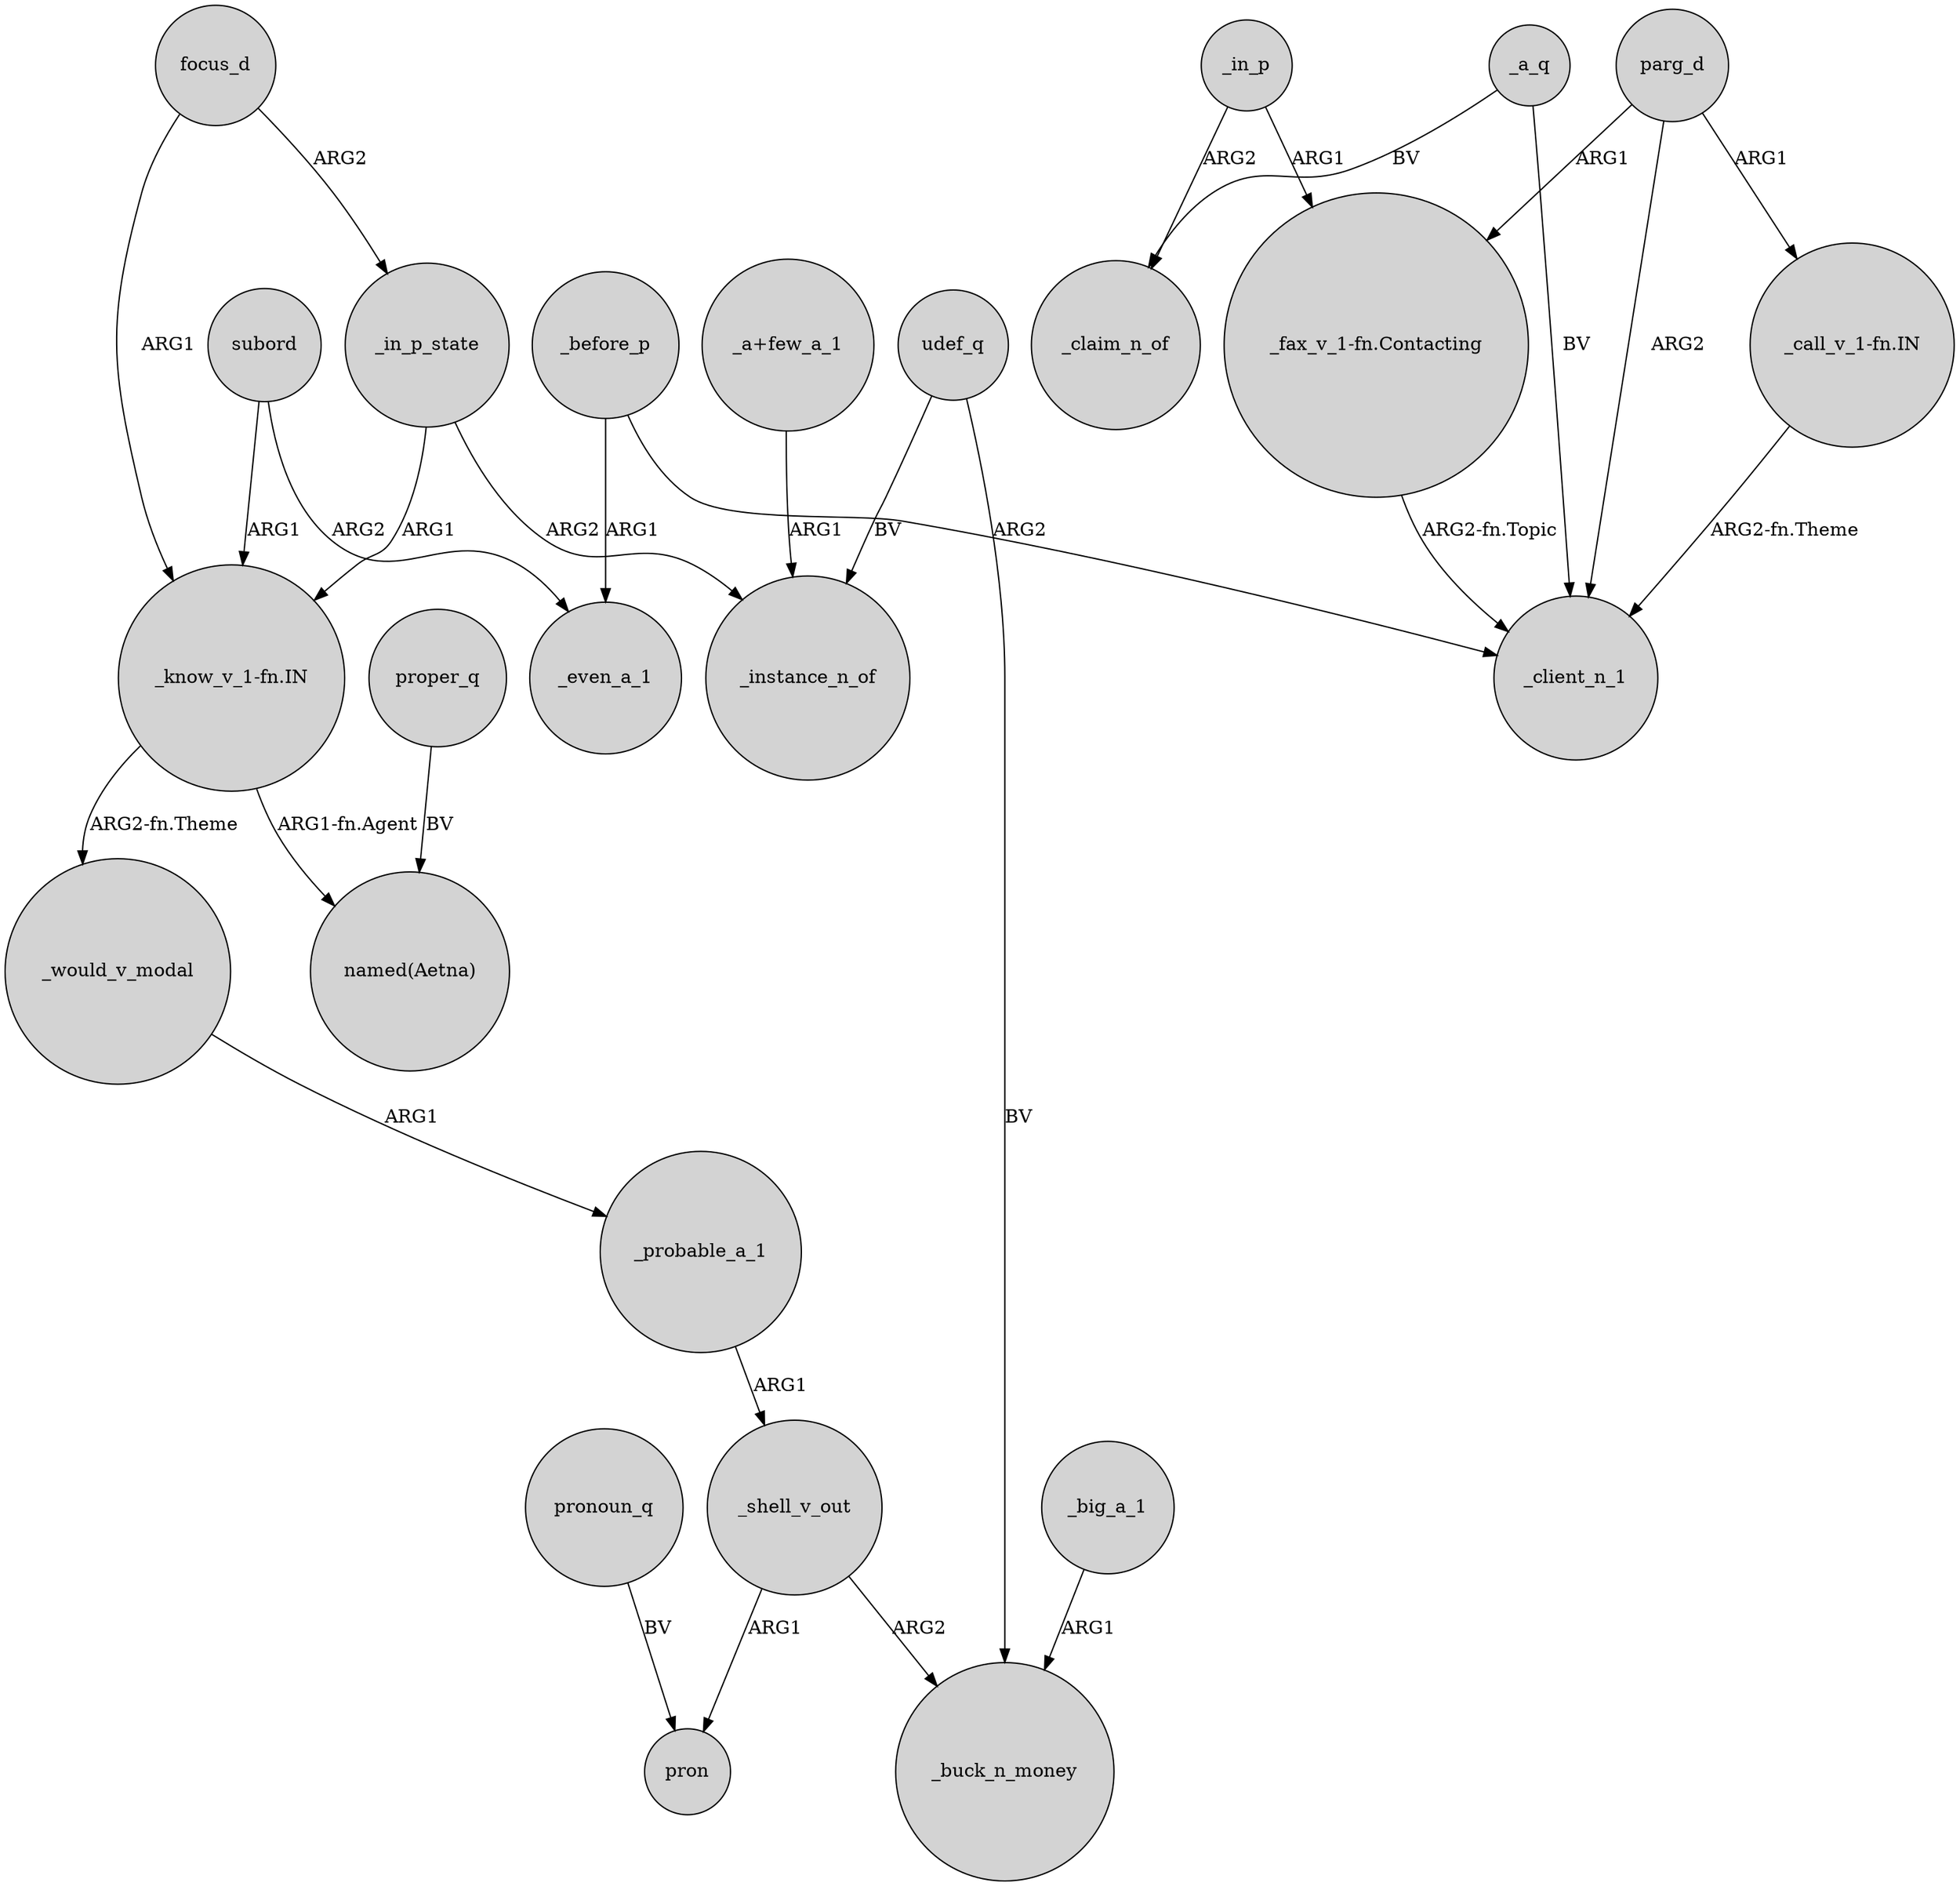 digraph {
	node [shape=circle style=filled]
	_shell_v_out -> pron [label=ARG1]
	_a_q -> _claim_n_of [label=BV]
	_a_q -> _client_n_1 [label=BV]
	_would_v_modal -> _probable_a_1 [label=ARG1]
	focus_d -> _in_p_state [label=ARG2]
	_big_a_1 -> _buck_n_money [label=ARG1]
	parg_d -> "_call_v_1-fn.IN" [label=ARG1]
	udef_q -> _instance_n_of [label=BV]
	_in_p -> "_fax_v_1-fn.Contacting" [label=ARG1]
	_before_p -> _even_a_1 [label=ARG1]
	pronoun_q -> pron [label=BV]
	subord -> "_know_v_1-fn.IN" [label=ARG1]
	parg_d -> _client_n_1 [label=ARG2]
	_before_p -> _client_n_1 [label=ARG2]
	focus_d -> "_know_v_1-fn.IN" [label=ARG1]
	"_know_v_1-fn.IN" -> "named(Aetna)" [label="ARG1-fn.Agent"]
	_in_p_state -> "_know_v_1-fn.IN" [label=ARG1]
	_in_p_state -> _instance_n_of [label=ARG2]
	_shell_v_out -> _buck_n_money [label=ARG2]
	"_fax_v_1-fn.Contacting" -> _client_n_1 [label="ARG2-fn.Topic"]
	_in_p -> _claim_n_of [label=ARG2]
	subord -> _even_a_1 [label=ARG2]
	proper_q -> "named(Aetna)" [label=BV]
	_probable_a_1 -> _shell_v_out [label=ARG1]
	parg_d -> "_fax_v_1-fn.Contacting" [label=ARG1]
	udef_q -> _buck_n_money [label=BV]
	"_a+few_a_1" -> _instance_n_of [label=ARG1]
	"_know_v_1-fn.IN" -> _would_v_modal [label="ARG2-fn.Theme"]
	"_call_v_1-fn.IN" -> _client_n_1 [label="ARG2-fn.Theme"]
}
